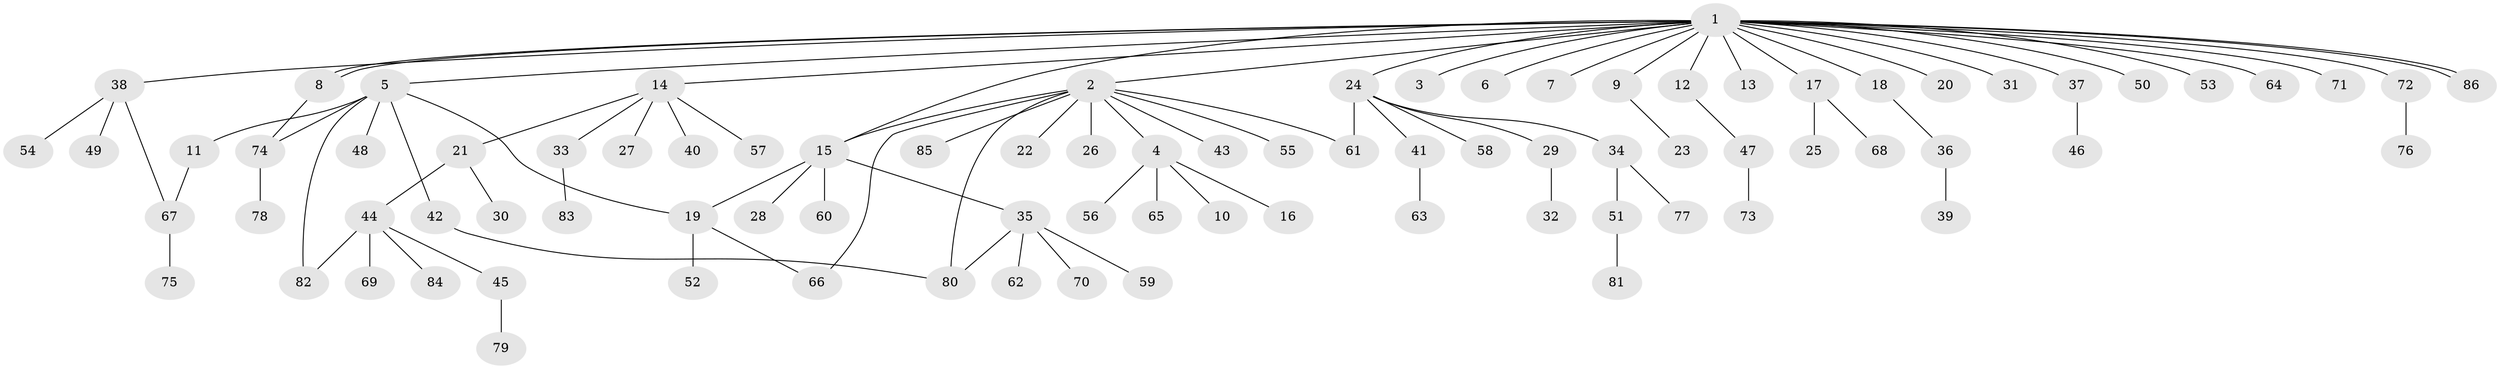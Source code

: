 // Generated by graph-tools (version 1.1) at 2025/14/03/09/25 04:14:27]
// undirected, 86 vertices, 96 edges
graph export_dot {
graph [start="1"]
  node [color=gray90,style=filled];
  1;
  2;
  3;
  4;
  5;
  6;
  7;
  8;
  9;
  10;
  11;
  12;
  13;
  14;
  15;
  16;
  17;
  18;
  19;
  20;
  21;
  22;
  23;
  24;
  25;
  26;
  27;
  28;
  29;
  30;
  31;
  32;
  33;
  34;
  35;
  36;
  37;
  38;
  39;
  40;
  41;
  42;
  43;
  44;
  45;
  46;
  47;
  48;
  49;
  50;
  51;
  52;
  53;
  54;
  55;
  56;
  57;
  58;
  59;
  60;
  61;
  62;
  63;
  64;
  65;
  66;
  67;
  68;
  69;
  70;
  71;
  72;
  73;
  74;
  75;
  76;
  77;
  78;
  79;
  80;
  81;
  82;
  83;
  84;
  85;
  86;
  1 -- 2;
  1 -- 3;
  1 -- 5;
  1 -- 6;
  1 -- 7;
  1 -- 8;
  1 -- 8;
  1 -- 9;
  1 -- 12;
  1 -- 13;
  1 -- 14;
  1 -- 15;
  1 -- 17;
  1 -- 18;
  1 -- 20;
  1 -- 24;
  1 -- 31;
  1 -- 37;
  1 -- 38;
  1 -- 50;
  1 -- 53;
  1 -- 64;
  1 -- 71;
  1 -- 72;
  1 -- 86;
  1 -- 86;
  2 -- 4;
  2 -- 15;
  2 -- 22;
  2 -- 26;
  2 -- 43;
  2 -- 55;
  2 -- 61;
  2 -- 66;
  2 -- 80;
  2 -- 85;
  4 -- 10;
  4 -- 16;
  4 -- 56;
  4 -- 65;
  5 -- 11;
  5 -- 19;
  5 -- 42;
  5 -- 48;
  5 -- 74;
  5 -- 82;
  8 -- 74;
  9 -- 23;
  11 -- 67;
  12 -- 47;
  14 -- 21;
  14 -- 27;
  14 -- 33;
  14 -- 40;
  14 -- 57;
  15 -- 19;
  15 -- 28;
  15 -- 35;
  15 -- 60;
  17 -- 25;
  17 -- 68;
  18 -- 36;
  19 -- 52;
  19 -- 66;
  21 -- 30;
  21 -- 44;
  24 -- 29;
  24 -- 34;
  24 -- 41;
  24 -- 58;
  24 -- 61;
  29 -- 32;
  33 -- 83;
  34 -- 51;
  34 -- 77;
  35 -- 59;
  35 -- 62;
  35 -- 70;
  35 -- 80;
  36 -- 39;
  37 -- 46;
  38 -- 49;
  38 -- 54;
  38 -- 67;
  41 -- 63;
  42 -- 80;
  44 -- 45;
  44 -- 69;
  44 -- 82;
  44 -- 84;
  45 -- 79;
  47 -- 73;
  51 -- 81;
  67 -- 75;
  72 -- 76;
  74 -- 78;
}
